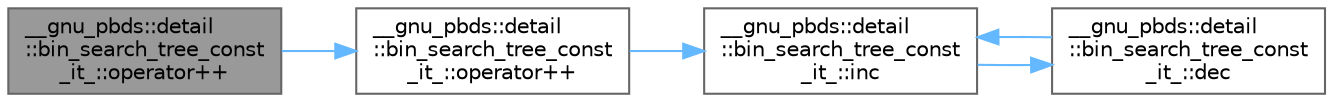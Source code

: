 digraph "__gnu_pbds::detail::bin_search_tree_const_it_::operator++"
{
 // LATEX_PDF_SIZE
  bgcolor="transparent";
  edge [fontname=Helvetica,fontsize=10,labelfontname=Helvetica,labelfontsize=10];
  node [fontname=Helvetica,fontsize=10,shape=box,height=0.2,width=0.4];
  rankdir="LR";
  Node1 [id="Node000001",label="__gnu_pbds::detail\l::bin_search_tree_const\l_it_::operator++",height=0.2,width=0.4,color="gray40", fillcolor="grey60", style="filled", fontcolor="black",tooltip=" "];
  Node1 -> Node2 [id="edge1_Node000001_Node000002",color="steelblue1",style="solid",tooltip=" "];
  Node2 [id="Node000002",label="__gnu_pbds::detail\l::bin_search_tree_const\l_it_::operator++",height=0.2,width=0.4,color="grey40", fillcolor="white", style="filled",URL="$class____gnu__pbds_1_1detail_1_1bin__search__tree__const__it__.html#a09524b26878629d155254224ab76c054",tooltip=" "];
  Node2 -> Node3 [id="edge2_Node000002_Node000003",color="steelblue1",style="solid",tooltip=" "];
  Node3 [id="Node000003",label="__gnu_pbds::detail\l::bin_search_tree_const\l_it_::inc",height=0.2,width=0.4,color="grey40", fillcolor="white", style="filled",URL="$class____gnu__pbds_1_1detail_1_1bin__search__tree__const__it__.html#a5e586ab0fa8b54f3f5c3c2e708294930",tooltip=" "];
  Node3 -> Node4 [id="edge3_Node000003_Node000004",color="steelblue1",style="solid",tooltip=" "];
  Node4 [id="Node000004",label="__gnu_pbds::detail\l::bin_search_tree_const\l_it_::dec",height=0.2,width=0.4,color="grey40", fillcolor="white", style="filled",URL="$class____gnu__pbds_1_1detail_1_1bin__search__tree__const__it__.html#a15cb550ce91dcac02b08e99e0f87fb20",tooltip=" "];
  Node4 -> Node3 [id="edge4_Node000004_Node000003",color="steelblue1",style="solid",tooltip=" "];
}
